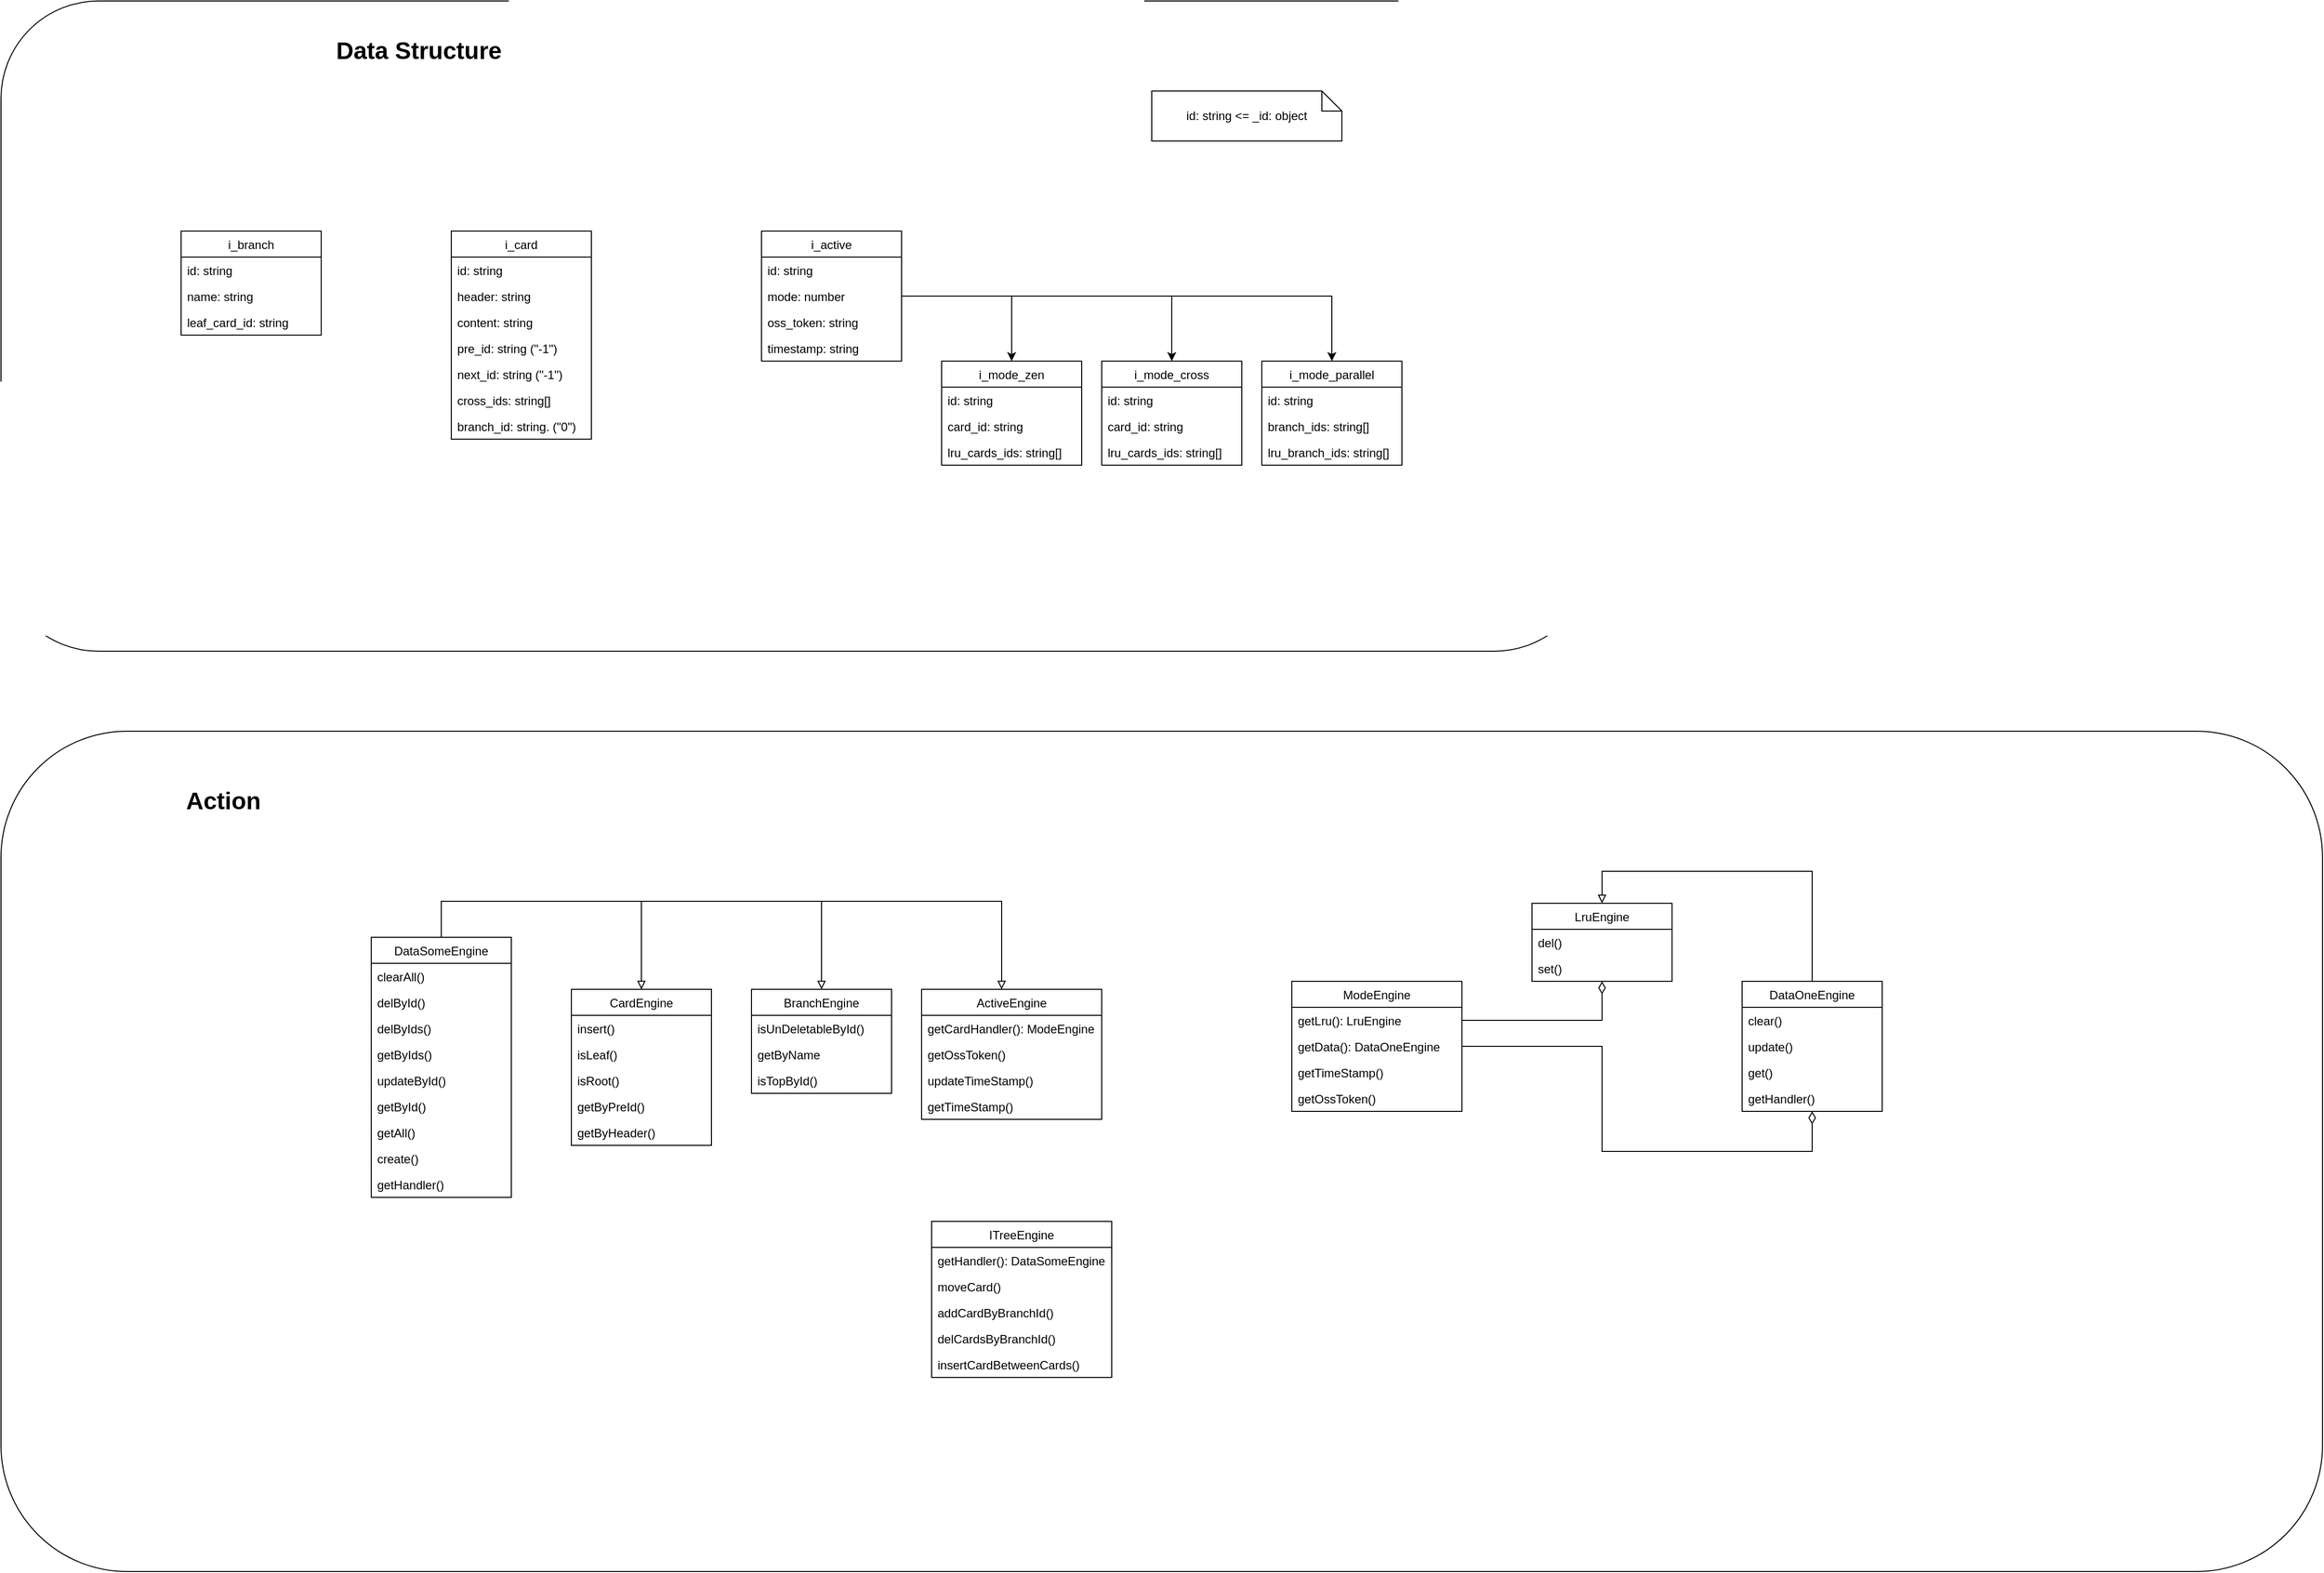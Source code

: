 <mxfile version="20.1.4" type="github">
  <diagram id="brHRNUib6-N7Qcv4r5lc" name="第 1 页">
    <mxGraphModel dx="2007" dy="765" grid="1" gridSize="10" guides="1" tooltips="1" connect="1" arrows="1" fold="1" page="1" pageScale="1" pageWidth="827" pageHeight="1169" math="0" shadow="0">
      <root>
        <mxCell id="0" />
        <mxCell id="1" parent="0" />
        <mxCell id="I4OgpB5fA8a0hFI-P7JZ-43" value="" style="rounded=1;whiteSpace=wrap;html=1;" vertex="1" parent="1">
          <mxGeometry x="-130" y="330" width="1590" height="650" as="geometry" />
        </mxCell>
        <mxCell id="I4OgpB5fA8a0hFI-P7JZ-1" value="i_card" style="swimlane;fontStyle=0;childLayout=stackLayout;horizontal=1;startSize=26;fillColor=none;horizontalStack=0;resizeParent=1;resizeParentMax=0;resizeLast=0;collapsible=1;marginBottom=0;" vertex="1" parent="1">
          <mxGeometry x="320" y="560" width="140" height="208" as="geometry" />
        </mxCell>
        <mxCell id="I4OgpB5fA8a0hFI-P7JZ-3" value="id: string" style="text;strokeColor=none;fillColor=none;align=left;verticalAlign=top;spacingLeft=4;spacingRight=4;overflow=hidden;rotatable=0;points=[[0,0.5],[1,0.5]];portConstraint=eastwest;" vertex="1" parent="I4OgpB5fA8a0hFI-P7JZ-1">
          <mxGeometry y="26" width="140" height="26" as="geometry" />
        </mxCell>
        <mxCell id="I4OgpB5fA8a0hFI-P7JZ-4" value="header: string" style="text;strokeColor=none;fillColor=none;align=left;verticalAlign=top;spacingLeft=4;spacingRight=4;overflow=hidden;rotatable=0;points=[[0,0.5],[1,0.5]];portConstraint=eastwest;" vertex="1" parent="I4OgpB5fA8a0hFI-P7JZ-1">
          <mxGeometry y="52" width="140" height="26" as="geometry" />
        </mxCell>
        <mxCell id="I4OgpB5fA8a0hFI-P7JZ-6" value="content: string" style="text;strokeColor=none;fillColor=none;align=left;verticalAlign=top;spacingLeft=4;spacingRight=4;overflow=hidden;rotatable=0;points=[[0,0.5],[1,0.5]];portConstraint=eastwest;" vertex="1" parent="I4OgpB5fA8a0hFI-P7JZ-1">
          <mxGeometry y="78" width="140" height="26" as="geometry" />
        </mxCell>
        <mxCell id="I4OgpB5fA8a0hFI-P7JZ-7" value="pre_id: string (&quot;-1&quot;)" style="text;strokeColor=none;fillColor=none;align=left;verticalAlign=top;spacingLeft=4;spacingRight=4;overflow=hidden;rotatable=0;points=[[0,0.5],[1,0.5]];portConstraint=eastwest;" vertex="1" parent="I4OgpB5fA8a0hFI-P7JZ-1">
          <mxGeometry y="104" width="140" height="26" as="geometry" />
        </mxCell>
        <mxCell id="I4OgpB5fA8a0hFI-P7JZ-8" value="next_id: string (&quot;-1&quot;)" style="text;strokeColor=none;fillColor=none;align=left;verticalAlign=top;spacingLeft=4;spacingRight=4;overflow=hidden;rotatable=0;points=[[0,0.5],[1,0.5]];portConstraint=eastwest;" vertex="1" parent="I4OgpB5fA8a0hFI-P7JZ-1">
          <mxGeometry y="130" width="140" height="26" as="geometry" />
        </mxCell>
        <mxCell id="I4OgpB5fA8a0hFI-P7JZ-9" value="cross_ids: string[]" style="text;strokeColor=none;fillColor=none;align=left;verticalAlign=top;spacingLeft=4;spacingRight=4;overflow=hidden;rotatable=0;points=[[0,0.5],[1,0.5]];portConstraint=eastwest;" vertex="1" parent="I4OgpB5fA8a0hFI-P7JZ-1">
          <mxGeometry y="156" width="140" height="26" as="geometry" />
        </mxCell>
        <mxCell id="I4OgpB5fA8a0hFI-P7JZ-10" value="branch_id: string. (&quot;0&quot;)" style="text;strokeColor=none;fillColor=none;align=left;verticalAlign=top;spacingLeft=4;spacingRight=4;overflow=hidden;rotatable=0;points=[[0,0.5],[1,0.5]];portConstraint=eastwest;" vertex="1" parent="I4OgpB5fA8a0hFI-P7JZ-1">
          <mxGeometry y="182" width="140" height="26" as="geometry" />
        </mxCell>
        <mxCell id="I4OgpB5fA8a0hFI-P7JZ-12" value="i_branch" style="swimlane;fontStyle=0;childLayout=stackLayout;horizontal=1;startSize=26;fillColor=none;horizontalStack=0;resizeParent=1;resizeParentMax=0;resizeLast=0;collapsible=1;marginBottom=0;" vertex="1" parent="1">
          <mxGeometry x="50" y="560" width="140" height="104" as="geometry" />
        </mxCell>
        <mxCell id="I4OgpB5fA8a0hFI-P7JZ-14" value="id: string" style="text;strokeColor=none;fillColor=none;align=left;verticalAlign=top;spacingLeft=4;spacingRight=4;overflow=hidden;rotatable=0;points=[[0,0.5],[1,0.5]];portConstraint=eastwest;" vertex="1" parent="I4OgpB5fA8a0hFI-P7JZ-12">
          <mxGeometry y="26" width="140" height="26" as="geometry" />
        </mxCell>
        <mxCell id="I4OgpB5fA8a0hFI-P7JZ-15" value="name: string" style="text;strokeColor=none;fillColor=none;align=left;verticalAlign=top;spacingLeft=4;spacingRight=4;overflow=hidden;rotatable=0;points=[[0,0.5],[1,0.5]];portConstraint=eastwest;" vertex="1" parent="I4OgpB5fA8a0hFI-P7JZ-12">
          <mxGeometry y="52" width="140" height="26" as="geometry" />
        </mxCell>
        <mxCell id="I4OgpB5fA8a0hFI-P7JZ-16" value="leaf_card_id: string" style="text;strokeColor=none;fillColor=none;align=left;verticalAlign=top;spacingLeft=4;spacingRight=4;overflow=hidden;rotatable=0;points=[[0,0.5],[1,0.5]];portConstraint=eastwest;" vertex="1" parent="I4OgpB5fA8a0hFI-P7JZ-12">
          <mxGeometry y="78" width="140" height="26" as="geometry" />
        </mxCell>
        <mxCell id="I4OgpB5fA8a0hFI-P7JZ-17" value="i_active" style="swimlane;fontStyle=0;childLayout=stackLayout;horizontal=1;startSize=26;fillColor=none;horizontalStack=0;resizeParent=1;resizeParentMax=0;resizeLast=0;collapsible=1;marginBottom=0;" vertex="1" parent="1">
          <mxGeometry x="630" y="560" width="140" height="130" as="geometry" />
        </mxCell>
        <mxCell id="I4OgpB5fA8a0hFI-P7JZ-19" value="id: string" style="text;strokeColor=none;fillColor=none;align=left;verticalAlign=top;spacingLeft=4;spacingRight=4;overflow=hidden;rotatable=0;points=[[0,0.5],[1,0.5]];portConstraint=eastwest;" vertex="1" parent="I4OgpB5fA8a0hFI-P7JZ-17">
          <mxGeometry y="26" width="140" height="26" as="geometry" />
        </mxCell>
        <mxCell id="I4OgpB5fA8a0hFI-P7JZ-20" value="mode: number" style="text;strokeColor=none;fillColor=none;align=left;verticalAlign=top;spacingLeft=4;spacingRight=4;overflow=hidden;rotatable=0;points=[[0,0.5],[1,0.5]];portConstraint=eastwest;" vertex="1" parent="I4OgpB5fA8a0hFI-P7JZ-17">
          <mxGeometry y="52" width="140" height="26" as="geometry" />
        </mxCell>
        <mxCell id="I4OgpB5fA8a0hFI-P7JZ-26" value="oss_token: string" style="text;strokeColor=none;fillColor=none;align=left;verticalAlign=top;spacingLeft=4;spacingRight=4;overflow=hidden;rotatable=0;points=[[0,0.5],[1,0.5]];portConstraint=eastwest;" vertex="1" parent="I4OgpB5fA8a0hFI-P7JZ-17">
          <mxGeometry y="78" width="140" height="26" as="geometry" />
        </mxCell>
        <mxCell id="I4OgpB5fA8a0hFI-P7JZ-27" value="timestamp: string" style="text;strokeColor=none;fillColor=none;align=left;verticalAlign=top;spacingLeft=4;spacingRight=4;overflow=hidden;rotatable=0;points=[[0,0.5],[1,0.5]];portConstraint=eastwest;" vertex="1" parent="I4OgpB5fA8a0hFI-P7JZ-17">
          <mxGeometry y="104" width="140" height="26" as="geometry" />
        </mxCell>
        <mxCell id="I4OgpB5fA8a0hFI-P7JZ-21" value="i_mode_zen" style="swimlane;fontStyle=0;childLayout=stackLayout;horizontal=1;startSize=26;fillColor=none;horizontalStack=0;resizeParent=1;resizeParentMax=0;resizeLast=0;collapsible=1;marginBottom=0;" vertex="1" parent="1">
          <mxGeometry x="810" y="690" width="140" height="104" as="geometry" />
        </mxCell>
        <mxCell id="I4OgpB5fA8a0hFI-P7JZ-23" value="id: string" style="text;strokeColor=none;fillColor=none;align=left;verticalAlign=top;spacingLeft=4;spacingRight=4;overflow=hidden;rotatable=0;points=[[0,0.5],[1,0.5]];portConstraint=eastwest;" vertex="1" parent="I4OgpB5fA8a0hFI-P7JZ-21">
          <mxGeometry y="26" width="140" height="26" as="geometry" />
        </mxCell>
        <mxCell id="I4OgpB5fA8a0hFI-P7JZ-24" value="card_id: string" style="text;strokeColor=none;fillColor=none;align=left;verticalAlign=top;spacingLeft=4;spacingRight=4;overflow=hidden;rotatable=0;points=[[0,0.5],[1,0.5]];portConstraint=eastwest;" vertex="1" parent="I4OgpB5fA8a0hFI-P7JZ-21">
          <mxGeometry y="52" width="140" height="26" as="geometry" />
        </mxCell>
        <mxCell id="I4OgpB5fA8a0hFI-P7JZ-25" value="lru_cards_ids: string[]" style="text;strokeColor=none;fillColor=none;align=left;verticalAlign=top;spacingLeft=4;spacingRight=4;overflow=hidden;rotatable=0;points=[[0,0.5],[1,0.5]];portConstraint=eastwest;" vertex="1" parent="I4OgpB5fA8a0hFI-P7JZ-21">
          <mxGeometry y="78" width="140" height="26" as="geometry" />
        </mxCell>
        <mxCell id="I4OgpB5fA8a0hFI-P7JZ-28" value="i_mode_cross" style="swimlane;fontStyle=0;childLayout=stackLayout;horizontal=1;startSize=26;fillColor=none;horizontalStack=0;resizeParent=1;resizeParentMax=0;resizeLast=0;collapsible=1;marginBottom=0;" vertex="1" parent="1">
          <mxGeometry x="970" y="690" width="140" height="104" as="geometry" />
        </mxCell>
        <mxCell id="I4OgpB5fA8a0hFI-P7JZ-30" value="id: string" style="text;strokeColor=none;fillColor=none;align=left;verticalAlign=top;spacingLeft=4;spacingRight=4;overflow=hidden;rotatable=0;points=[[0,0.5],[1,0.5]];portConstraint=eastwest;" vertex="1" parent="I4OgpB5fA8a0hFI-P7JZ-28">
          <mxGeometry y="26" width="140" height="26" as="geometry" />
        </mxCell>
        <mxCell id="I4OgpB5fA8a0hFI-P7JZ-31" value="card_id: string" style="text;strokeColor=none;fillColor=none;align=left;verticalAlign=top;spacingLeft=4;spacingRight=4;overflow=hidden;rotatable=0;points=[[0,0.5],[1,0.5]];portConstraint=eastwest;" vertex="1" parent="I4OgpB5fA8a0hFI-P7JZ-28">
          <mxGeometry y="52" width="140" height="26" as="geometry" />
        </mxCell>
        <mxCell id="I4OgpB5fA8a0hFI-P7JZ-32" value="lru_cards_ids: string[]" style="text;strokeColor=none;fillColor=none;align=left;verticalAlign=top;spacingLeft=4;spacingRight=4;overflow=hidden;rotatable=0;points=[[0,0.5],[1,0.5]];portConstraint=eastwest;" vertex="1" parent="I4OgpB5fA8a0hFI-P7JZ-28">
          <mxGeometry y="78" width="140" height="26" as="geometry" />
        </mxCell>
        <mxCell id="I4OgpB5fA8a0hFI-P7JZ-33" value="i_mode_parallel" style="swimlane;fontStyle=0;childLayout=stackLayout;horizontal=1;startSize=26;fillColor=none;horizontalStack=0;resizeParent=1;resizeParentMax=0;resizeLast=0;collapsible=1;marginBottom=0;" vertex="1" parent="1">
          <mxGeometry x="1130" y="690" width="140" height="104" as="geometry" />
        </mxCell>
        <mxCell id="I4OgpB5fA8a0hFI-P7JZ-35" value="id: string" style="text;strokeColor=none;fillColor=none;align=left;verticalAlign=top;spacingLeft=4;spacingRight=4;overflow=hidden;rotatable=0;points=[[0,0.5],[1,0.5]];portConstraint=eastwest;" vertex="1" parent="I4OgpB5fA8a0hFI-P7JZ-33">
          <mxGeometry y="26" width="140" height="26" as="geometry" />
        </mxCell>
        <mxCell id="I4OgpB5fA8a0hFI-P7JZ-36" value="branch_ids: string[]" style="text;strokeColor=none;fillColor=none;align=left;verticalAlign=top;spacingLeft=4;spacingRight=4;overflow=hidden;rotatable=0;points=[[0,0.5],[1,0.5]];portConstraint=eastwest;" vertex="1" parent="I4OgpB5fA8a0hFI-P7JZ-33">
          <mxGeometry y="52" width="140" height="26" as="geometry" />
        </mxCell>
        <mxCell id="I4OgpB5fA8a0hFI-P7JZ-37" value="lru_branch_ids: string[]" style="text;strokeColor=none;fillColor=none;align=left;verticalAlign=top;spacingLeft=4;spacingRight=4;overflow=hidden;rotatable=0;points=[[0,0.5],[1,0.5]];portConstraint=eastwest;" vertex="1" parent="I4OgpB5fA8a0hFI-P7JZ-33">
          <mxGeometry y="78" width="140" height="26" as="geometry" />
        </mxCell>
        <mxCell id="I4OgpB5fA8a0hFI-P7JZ-39" value="id: string &amp;lt;= _id: object" style="shape=note;size=20;whiteSpace=wrap;html=1;" vertex="1" parent="1">
          <mxGeometry x="1020" y="420" width="190" height="50" as="geometry" />
        </mxCell>
        <mxCell id="I4OgpB5fA8a0hFI-P7JZ-40" style="edgeStyle=orthogonalEdgeStyle;rounded=0;orthogonalLoop=1;jettySize=auto;html=1;" edge="1" parent="1" source="I4OgpB5fA8a0hFI-P7JZ-20" target="I4OgpB5fA8a0hFI-P7JZ-28">
          <mxGeometry relative="1" as="geometry" />
        </mxCell>
        <mxCell id="I4OgpB5fA8a0hFI-P7JZ-41" style="edgeStyle=orthogonalEdgeStyle;rounded=0;orthogonalLoop=1;jettySize=auto;html=1;" edge="1" parent="1" source="I4OgpB5fA8a0hFI-P7JZ-20" target="I4OgpB5fA8a0hFI-P7JZ-21">
          <mxGeometry relative="1" as="geometry" />
        </mxCell>
        <mxCell id="I4OgpB5fA8a0hFI-P7JZ-42" style="edgeStyle=orthogonalEdgeStyle;rounded=0;orthogonalLoop=1;jettySize=auto;html=1;" edge="1" parent="1" source="I4OgpB5fA8a0hFI-P7JZ-20" target="I4OgpB5fA8a0hFI-P7JZ-33">
          <mxGeometry relative="1" as="geometry" />
        </mxCell>
        <mxCell id="I4OgpB5fA8a0hFI-P7JZ-44" value="&lt;h1&gt;Data Structure&lt;/h1&gt;&lt;div&gt;&lt;br&gt;&lt;/div&gt;" style="text;html=1;strokeColor=none;fillColor=none;spacing=5;spacingTop=-20;whiteSpace=wrap;overflow=hidden;rounded=0;" vertex="1" parent="1">
          <mxGeometry x="200" y="360" width="190" height="120" as="geometry" />
        </mxCell>
        <mxCell id="I4OgpB5fA8a0hFI-P7JZ-45" value="" style="rounded=1;whiteSpace=wrap;html=1;" vertex="1" parent="1">
          <mxGeometry x="-130" y="1060" width="2320" height="840" as="geometry" />
        </mxCell>
        <mxCell id="I4OgpB5fA8a0hFI-P7JZ-46" value="&lt;h1&gt;Action&lt;/h1&gt;" style="text;html=1;strokeColor=none;fillColor=none;spacing=5;spacingTop=-20;whiteSpace=wrap;overflow=hidden;rounded=0;" vertex="1" parent="1">
          <mxGeometry x="50" y="1110" width="190" height="50" as="geometry" />
        </mxCell>
        <mxCell id="I4OgpB5fA8a0hFI-P7JZ-110" style="edgeStyle=orthogonalEdgeStyle;rounded=0;orthogonalLoop=1;jettySize=auto;html=1;entryX=0.5;entryY=0;entryDx=0;entryDy=0;endArrow=block;endFill=0;exitX=0.5;exitY=0;exitDx=0;exitDy=0;" edge="1" parent="1" source="I4OgpB5fA8a0hFI-P7JZ-58" target="I4OgpB5fA8a0hFI-P7JZ-65">
          <mxGeometry relative="1" as="geometry">
            <Array as="points">
              <mxPoint x="310" y="1230" />
              <mxPoint x="510" y="1230" />
            </Array>
          </mxGeometry>
        </mxCell>
        <mxCell id="I4OgpB5fA8a0hFI-P7JZ-125" style="edgeStyle=orthogonalEdgeStyle;rounded=0;orthogonalLoop=1;jettySize=auto;html=1;entryX=0.5;entryY=0;entryDx=0;entryDy=0;endArrow=block;endFill=0;" edge="1" parent="1" source="I4OgpB5fA8a0hFI-P7JZ-58" target="I4OgpB5fA8a0hFI-P7JZ-119">
          <mxGeometry relative="1" as="geometry">
            <Array as="points">
              <mxPoint x="310" y="1230" />
              <mxPoint x="690" y="1230" />
            </Array>
          </mxGeometry>
        </mxCell>
        <mxCell id="I4OgpB5fA8a0hFI-P7JZ-129" style="edgeStyle=orthogonalEdgeStyle;rounded=0;orthogonalLoop=1;jettySize=auto;html=1;endArrow=block;endFill=0;" edge="1" parent="1" source="I4OgpB5fA8a0hFI-P7JZ-58" target="I4OgpB5fA8a0hFI-P7JZ-163">
          <mxGeometry relative="1" as="geometry">
            <mxPoint x="870" y="1318" as="targetPoint" />
            <Array as="points">
              <mxPoint x="310" y="1230" />
              <mxPoint x="870" y="1230" />
            </Array>
          </mxGeometry>
        </mxCell>
        <mxCell id="I4OgpB5fA8a0hFI-P7JZ-58" value="DataSomeEngine" style="swimlane;fontStyle=0;childLayout=stackLayout;horizontal=1;startSize=26;fillColor=none;horizontalStack=0;resizeParent=1;resizeParentMax=0;resizeLast=0;collapsible=1;marginBottom=0;" vertex="1" parent="1">
          <mxGeometry x="240" y="1266" width="140" height="260" as="geometry">
            <mxRectangle x="240" y="1266" width="110" height="30" as="alternateBounds" />
          </mxGeometry>
        </mxCell>
        <mxCell id="I4OgpB5fA8a0hFI-P7JZ-60" value="clearAll()" style="text;strokeColor=none;fillColor=none;align=left;verticalAlign=top;spacingLeft=4;spacingRight=4;overflow=hidden;rotatable=0;points=[[0,0.5],[1,0.5]];portConstraint=eastwest;" vertex="1" parent="I4OgpB5fA8a0hFI-P7JZ-58">
          <mxGeometry y="26" width="140" height="26" as="geometry" />
        </mxCell>
        <mxCell id="I4OgpB5fA8a0hFI-P7JZ-154" value="delById()" style="text;strokeColor=none;fillColor=none;align=left;verticalAlign=top;spacingLeft=4;spacingRight=4;overflow=hidden;rotatable=0;points=[[0,0.5],[1,0.5]];portConstraint=eastwest;" vertex="1" parent="I4OgpB5fA8a0hFI-P7JZ-58">
          <mxGeometry y="52" width="140" height="26" as="geometry" />
        </mxCell>
        <mxCell id="I4OgpB5fA8a0hFI-P7JZ-61" value="delByIds()" style="text;strokeColor=none;fillColor=none;align=left;verticalAlign=top;spacingLeft=4;spacingRight=4;overflow=hidden;rotatable=0;points=[[0,0.5],[1,0.5]];portConstraint=eastwest;" vertex="1" parent="I4OgpB5fA8a0hFI-P7JZ-58">
          <mxGeometry y="78" width="140" height="26" as="geometry" />
        </mxCell>
        <mxCell id="I4OgpB5fA8a0hFI-P7JZ-62" value="getByIds()" style="text;strokeColor=none;fillColor=none;align=left;verticalAlign=top;spacingLeft=4;spacingRight=4;overflow=hidden;rotatable=0;points=[[0,0.5],[1,0.5]];portConstraint=eastwest;" vertex="1" parent="I4OgpB5fA8a0hFI-P7JZ-58">
          <mxGeometry y="104" width="140" height="26" as="geometry" />
        </mxCell>
        <mxCell id="I4OgpB5fA8a0hFI-P7JZ-63" value="updateById()" style="text;strokeColor=none;fillColor=none;align=left;verticalAlign=top;spacingLeft=4;spacingRight=4;overflow=hidden;rotatable=0;points=[[0,0.5],[1,0.5]];portConstraint=eastwest;" vertex="1" parent="I4OgpB5fA8a0hFI-P7JZ-58">
          <mxGeometry y="130" width="140" height="26" as="geometry" />
        </mxCell>
        <mxCell id="I4OgpB5fA8a0hFI-P7JZ-114" value="getById()" style="text;strokeColor=none;fillColor=none;align=left;verticalAlign=top;spacingLeft=4;spacingRight=4;overflow=hidden;rotatable=0;points=[[0,0.5],[1,0.5]];portConstraint=eastwest;" vertex="1" parent="I4OgpB5fA8a0hFI-P7JZ-58">
          <mxGeometry y="156" width="140" height="26" as="geometry" />
        </mxCell>
        <mxCell id="I4OgpB5fA8a0hFI-P7JZ-59" value="getAll()" style="text;strokeColor=none;fillColor=none;align=left;verticalAlign=top;spacingLeft=4;spacingRight=4;overflow=hidden;rotatable=0;points=[[0,0.5],[1,0.5]];portConstraint=eastwest;" vertex="1" parent="I4OgpB5fA8a0hFI-P7JZ-58">
          <mxGeometry y="182" width="140" height="26" as="geometry" />
        </mxCell>
        <mxCell id="I4OgpB5fA8a0hFI-P7JZ-109" value="create()" style="text;strokeColor=none;fillColor=none;align=left;verticalAlign=top;spacingLeft=4;spacingRight=4;overflow=hidden;rotatable=0;points=[[0,0.5],[1,0.5]];portConstraint=eastwest;" vertex="1" parent="I4OgpB5fA8a0hFI-P7JZ-58">
          <mxGeometry y="208" width="140" height="26" as="geometry" />
        </mxCell>
        <mxCell id="I4OgpB5fA8a0hFI-P7JZ-108" value="getHandler()" style="text;strokeColor=none;fillColor=none;align=left;verticalAlign=top;spacingLeft=4;spacingRight=4;overflow=hidden;rotatable=0;points=[[0,0.5],[1,0.5]];portConstraint=eastwest;" vertex="1" parent="I4OgpB5fA8a0hFI-P7JZ-58">
          <mxGeometry y="234" width="140" height="26" as="geometry" />
        </mxCell>
        <mxCell id="I4OgpB5fA8a0hFI-P7JZ-65" value="CardEngine" style="swimlane;fontStyle=0;childLayout=stackLayout;horizontal=1;startSize=26;fillColor=none;horizontalStack=0;resizeParent=1;resizeParentMax=0;resizeLast=0;collapsible=1;marginBottom=0;" vertex="1" parent="1">
          <mxGeometry x="440" y="1318" width="140" height="156" as="geometry">
            <mxRectangle x="440" y="1318" width="110" height="30" as="alternateBounds" />
          </mxGeometry>
        </mxCell>
        <mxCell id="I4OgpB5fA8a0hFI-P7JZ-112" value="insert()" style="text;strokeColor=none;fillColor=none;align=left;verticalAlign=top;spacingLeft=4;spacingRight=4;overflow=hidden;rotatable=0;points=[[0,0.5],[1,0.5]];portConstraint=eastwest;" vertex="1" parent="I4OgpB5fA8a0hFI-P7JZ-65">
          <mxGeometry y="26" width="140" height="26" as="geometry" />
        </mxCell>
        <mxCell id="I4OgpB5fA8a0hFI-P7JZ-115" value="isLeaf()" style="text;strokeColor=none;fillColor=none;align=left;verticalAlign=top;spacingLeft=4;spacingRight=4;overflow=hidden;rotatable=0;points=[[0,0.5],[1,0.5]];portConstraint=eastwest;" vertex="1" parent="I4OgpB5fA8a0hFI-P7JZ-65">
          <mxGeometry y="52" width="140" height="26" as="geometry" />
        </mxCell>
        <mxCell id="I4OgpB5fA8a0hFI-P7JZ-116" value="isRoot()" style="text;strokeColor=none;fillColor=none;align=left;verticalAlign=top;spacingLeft=4;spacingRight=4;overflow=hidden;rotatable=0;points=[[0,0.5],[1,0.5]];portConstraint=eastwest;" vertex="1" parent="I4OgpB5fA8a0hFI-P7JZ-65">
          <mxGeometry y="78" width="140" height="26" as="geometry" />
        </mxCell>
        <mxCell id="I4OgpB5fA8a0hFI-P7JZ-117" value="getByPreId()" style="text;strokeColor=none;fillColor=none;align=left;verticalAlign=top;spacingLeft=4;spacingRight=4;overflow=hidden;rotatable=0;points=[[0,0.5],[1,0.5]];portConstraint=eastwest;" vertex="1" parent="I4OgpB5fA8a0hFI-P7JZ-65">
          <mxGeometry y="104" width="140" height="26" as="geometry" />
        </mxCell>
        <mxCell id="I4OgpB5fA8a0hFI-P7JZ-118" value="getByHeader()" style="text;strokeColor=none;fillColor=none;align=left;verticalAlign=top;spacingLeft=4;spacingRight=4;overflow=hidden;rotatable=0;points=[[0,0.5],[1,0.5]];portConstraint=eastwest;" vertex="1" parent="I4OgpB5fA8a0hFI-P7JZ-65">
          <mxGeometry y="130" width="140" height="26" as="geometry" />
        </mxCell>
        <mxCell id="I4OgpB5fA8a0hFI-P7JZ-119" value="BranchEngine" style="swimlane;fontStyle=0;childLayout=stackLayout;horizontal=1;startSize=26;fillColor=none;horizontalStack=0;resizeParent=1;resizeParentMax=0;resizeLast=0;collapsible=1;marginBottom=0;" vertex="1" parent="1">
          <mxGeometry x="620" y="1318" width="140" height="104" as="geometry">
            <mxRectangle x="440" y="1318" width="110" height="30" as="alternateBounds" />
          </mxGeometry>
        </mxCell>
        <mxCell id="I4OgpB5fA8a0hFI-P7JZ-120" value="isUnDeletableById()" style="text;strokeColor=none;fillColor=none;align=left;verticalAlign=top;spacingLeft=4;spacingRight=4;overflow=hidden;rotatable=0;points=[[0,0.5],[1,0.5]];portConstraint=eastwest;" vertex="1" parent="I4OgpB5fA8a0hFI-P7JZ-119">
          <mxGeometry y="26" width="140" height="26" as="geometry" />
        </mxCell>
        <mxCell id="I4OgpB5fA8a0hFI-P7JZ-121" value="getByName" style="text;strokeColor=none;fillColor=none;align=left;verticalAlign=top;spacingLeft=4;spacingRight=4;overflow=hidden;rotatable=0;points=[[0,0.5],[1,0.5]];portConstraint=eastwest;" vertex="1" parent="I4OgpB5fA8a0hFI-P7JZ-119">
          <mxGeometry y="52" width="140" height="26" as="geometry" />
        </mxCell>
        <mxCell id="I4OgpB5fA8a0hFI-P7JZ-132" value="isTopById()" style="text;strokeColor=none;fillColor=none;align=left;verticalAlign=top;spacingLeft=4;spacingRight=4;overflow=hidden;rotatable=0;points=[[0,0.5],[1,0.5]];portConstraint=eastwest;" vertex="1" parent="I4OgpB5fA8a0hFI-P7JZ-119">
          <mxGeometry y="78" width="140" height="26" as="geometry" />
        </mxCell>
        <mxCell id="I4OgpB5fA8a0hFI-P7JZ-162" value="" style="edgeStyle=orthogonalEdgeStyle;rounded=0;orthogonalLoop=1;jettySize=auto;html=1;endArrow=block;endFill=0;exitX=0.5;exitY=0;exitDx=0;exitDy=0;entryX=0.5;entryY=0;entryDx=0;entryDy=0;" edge="1" parent="1" source="I4OgpB5fA8a0hFI-P7JZ-150" target="I4OgpB5fA8a0hFI-P7JZ-157">
          <mxGeometry relative="1" as="geometry">
            <Array as="points">
              <mxPoint x="1680" y="1200" />
              <mxPoint x="1470" y="1200" />
            </Array>
          </mxGeometry>
        </mxCell>
        <mxCell id="I4OgpB5fA8a0hFI-P7JZ-150" value="DataOneEngine" style="swimlane;fontStyle=0;childLayout=stackLayout;horizontal=1;startSize=26;fillColor=none;horizontalStack=0;resizeParent=1;resizeParentMax=0;resizeLast=0;collapsible=1;marginBottom=0;" vertex="1" parent="1">
          <mxGeometry x="1610" y="1310" width="140" height="130" as="geometry" />
        </mxCell>
        <mxCell id="I4OgpB5fA8a0hFI-P7JZ-151" value="clear()" style="text;strokeColor=none;fillColor=none;align=left;verticalAlign=top;spacingLeft=4;spacingRight=4;overflow=hidden;rotatable=0;points=[[0,0.5],[1,0.5]];portConstraint=eastwest;" vertex="1" parent="I4OgpB5fA8a0hFI-P7JZ-150">
          <mxGeometry y="26" width="140" height="26" as="geometry" />
        </mxCell>
        <mxCell id="I4OgpB5fA8a0hFI-P7JZ-152" value="update()" style="text;strokeColor=none;fillColor=none;align=left;verticalAlign=top;spacingLeft=4;spacingRight=4;overflow=hidden;rotatable=0;points=[[0,0.5],[1,0.5]];portConstraint=eastwest;" vertex="1" parent="I4OgpB5fA8a0hFI-P7JZ-150">
          <mxGeometry y="52" width="140" height="26" as="geometry" />
        </mxCell>
        <mxCell id="I4OgpB5fA8a0hFI-P7JZ-153" value="get()" style="text;strokeColor=none;fillColor=none;align=left;verticalAlign=top;spacingLeft=4;spacingRight=4;overflow=hidden;rotatable=0;points=[[0,0.5],[1,0.5]];portConstraint=eastwest;" vertex="1" parent="I4OgpB5fA8a0hFI-P7JZ-150">
          <mxGeometry y="78" width="140" height="26" as="geometry" />
        </mxCell>
        <mxCell id="I4OgpB5fA8a0hFI-P7JZ-155" value="getHandler()" style="text;strokeColor=none;fillColor=none;align=left;verticalAlign=top;spacingLeft=4;spacingRight=4;overflow=hidden;rotatable=0;points=[[0,0.5],[1,0.5]];portConstraint=eastwest;" vertex="1" parent="I4OgpB5fA8a0hFI-P7JZ-150">
          <mxGeometry y="104" width="140" height="26" as="geometry" />
        </mxCell>
        <mxCell id="I4OgpB5fA8a0hFI-P7JZ-157" value="LruEngine" style="swimlane;fontStyle=0;childLayout=stackLayout;horizontal=1;startSize=26;fillColor=none;horizontalStack=0;resizeParent=1;resizeParentMax=0;resizeLast=0;collapsible=1;marginBottom=0;" vertex="1" parent="1">
          <mxGeometry x="1400" y="1232" width="140" height="78" as="geometry" />
        </mxCell>
        <mxCell id="I4OgpB5fA8a0hFI-P7JZ-165" value="del()" style="text;strokeColor=none;fillColor=none;align=left;verticalAlign=top;spacingLeft=4;spacingRight=4;overflow=hidden;rotatable=0;points=[[0,0.5],[1,0.5]];portConstraint=eastwest;" vertex="1" parent="I4OgpB5fA8a0hFI-P7JZ-157">
          <mxGeometry y="26" width="140" height="26" as="geometry" />
        </mxCell>
        <mxCell id="I4OgpB5fA8a0hFI-P7JZ-161" value="set()" style="text;strokeColor=none;fillColor=none;align=left;verticalAlign=top;spacingLeft=4;spacingRight=4;overflow=hidden;rotatable=0;points=[[0,0.5],[1,0.5]];portConstraint=eastwest;" vertex="1" parent="I4OgpB5fA8a0hFI-P7JZ-157">
          <mxGeometry y="52" width="140" height="26" as="geometry" />
        </mxCell>
        <mxCell id="I4OgpB5fA8a0hFI-P7JZ-163" value="ActiveEngine" style="swimlane;fontStyle=0;childLayout=stackLayout;horizontal=1;startSize=26;fillColor=none;horizontalStack=0;resizeParent=1;resizeParentMax=0;resizeLast=0;collapsible=1;marginBottom=0;" vertex="1" parent="1">
          <mxGeometry x="790" y="1318" width="180" height="130" as="geometry" />
        </mxCell>
        <mxCell id="I4OgpB5fA8a0hFI-P7JZ-166" value="getCardHandler(): ModeEngine" style="text;strokeColor=none;fillColor=none;align=left;verticalAlign=top;spacingLeft=4;spacingRight=4;overflow=hidden;rotatable=0;points=[[0,0.5],[1,0.5]];portConstraint=eastwest;" vertex="1" parent="I4OgpB5fA8a0hFI-P7JZ-163">
          <mxGeometry y="26" width="180" height="26" as="geometry" />
        </mxCell>
        <mxCell id="I4OgpB5fA8a0hFI-P7JZ-168" value="getOssToken()" style="text;strokeColor=none;fillColor=none;align=left;verticalAlign=top;spacingLeft=4;spacingRight=4;overflow=hidden;rotatable=0;points=[[0,0.5],[1,0.5]];portConstraint=eastwest;" vertex="1" parent="I4OgpB5fA8a0hFI-P7JZ-163">
          <mxGeometry y="52" width="180" height="26" as="geometry" />
        </mxCell>
        <mxCell id="I4OgpB5fA8a0hFI-P7JZ-181" value="updateTimeStamp()" style="text;strokeColor=none;fillColor=none;align=left;verticalAlign=top;spacingLeft=4;spacingRight=4;overflow=hidden;rotatable=0;points=[[0,0.5],[1,0.5]];portConstraint=eastwest;" vertex="1" parent="I4OgpB5fA8a0hFI-P7JZ-163">
          <mxGeometry y="78" width="180" height="26" as="geometry" />
        </mxCell>
        <mxCell id="I4OgpB5fA8a0hFI-P7JZ-167" value="getTimeStamp()" style="text;strokeColor=none;fillColor=none;align=left;verticalAlign=top;spacingLeft=4;spacingRight=4;overflow=hidden;rotatable=0;points=[[0,0.5],[1,0.5]];portConstraint=eastwest;" vertex="1" parent="I4OgpB5fA8a0hFI-P7JZ-163">
          <mxGeometry y="104" width="180" height="26" as="geometry" />
        </mxCell>
        <mxCell id="I4OgpB5fA8a0hFI-P7JZ-169" value="ITreeEngine" style="swimlane;fontStyle=0;childLayout=stackLayout;horizontal=1;startSize=26;fillColor=none;horizontalStack=0;resizeParent=1;resizeParentMax=0;resizeLast=0;collapsible=1;marginBottom=0;" vertex="1" parent="1">
          <mxGeometry x="800" y="1550" width="180" height="156" as="geometry" />
        </mxCell>
        <mxCell id="I4OgpB5fA8a0hFI-P7JZ-170" value="getHandler(): DataSomeEngine" style="text;strokeColor=none;fillColor=none;align=left;verticalAlign=top;spacingLeft=4;spacingRight=4;overflow=hidden;rotatable=0;points=[[0,0.5],[1,0.5]];portConstraint=eastwest;" vertex="1" parent="I4OgpB5fA8a0hFI-P7JZ-169">
          <mxGeometry y="26" width="180" height="26" as="geometry" />
        </mxCell>
        <mxCell id="I4OgpB5fA8a0hFI-P7JZ-171" value="moveCard()" style="text;strokeColor=none;fillColor=none;align=left;verticalAlign=top;spacingLeft=4;spacingRight=4;overflow=hidden;rotatable=0;points=[[0,0.5],[1,0.5]];portConstraint=eastwest;" vertex="1" parent="I4OgpB5fA8a0hFI-P7JZ-169">
          <mxGeometry y="52" width="180" height="26" as="geometry" />
        </mxCell>
        <mxCell id="I4OgpB5fA8a0hFI-P7JZ-172" value="addCardByBranchId()" style="text;strokeColor=none;fillColor=none;align=left;verticalAlign=top;spacingLeft=4;spacingRight=4;overflow=hidden;rotatable=0;points=[[0,0.5],[1,0.5]];portConstraint=eastwest;" vertex="1" parent="I4OgpB5fA8a0hFI-P7JZ-169">
          <mxGeometry y="78" width="180" height="26" as="geometry" />
        </mxCell>
        <mxCell id="I4OgpB5fA8a0hFI-P7JZ-180" value="delCardsByBranchId()" style="text;strokeColor=none;fillColor=none;align=left;verticalAlign=top;spacingLeft=4;spacingRight=4;overflow=hidden;rotatable=0;points=[[0,0.5],[1,0.5]];portConstraint=eastwest;" vertex="1" parent="I4OgpB5fA8a0hFI-P7JZ-169">
          <mxGeometry y="104" width="180" height="26" as="geometry" />
        </mxCell>
        <mxCell id="I4OgpB5fA8a0hFI-P7JZ-182" value="insertCardBetweenCards()" style="text;strokeColor=none;fillColor=none;align=left;verticalAlign=top;spacingLeft=4;spacingRight=4;overflow=hidden;rotatable=0;points=[[0,0.5],[1,0.5]];portConstraint=eastwest;" vertex="1" parent="I4OgpB5fA8a0hFI-P7JZ-169">
          <mxGeometry y="130" width="180" height="26" as="geometry" />
        </mxCell>
        <mxCell id="I4OgpB5fA8a0hFI-P7JZ-173" value="ModeEngine" style="swimlane;fontStyle=0;childLayout=stackLayout;horizontal=1;startSize=26;fillColor=none;horizontalStack=0;resizeParent=1;resizeParentMax=0;resizeLast=0;collapsible=1;marginBottom=0;" vertex="1" parent="1">
          <mxGeometry x="1160" y="1310" width="170" height="130" as="geometry" />
        </mxCell>
        <mxCell id="I4OgpB5fA8a0hFI-P7JZ-174" value="getLru(): LruEngine" style="text;strokeColor=none;fillColor=none;align=left;verticalAlign=top;spacingLeft=4;spacingRight=4;overflow=hidden;rotatable=0;points=[[0,0.5],[1,0.5]];portConstraint=eastwest;" vertex="1" parent="I4OgpB5fA8a0hFI-P7JZ-173">
          <mxGeometry y="26" width="170" height="26" as="geometry" />
        </mxCell>
        <mxCell id="I4OgpB5fA8a0hFI-P7JZ-175" value="getData(): DataOneEngine" style="text;strokeColor=none;fillColor=none;align=left;verticalAlign=top;spacingLeft=4;spacingRight=4;overflow=hidden;rotatable=0;points=[[0,0.5],[1,0.5]];portConstraint=eastwest;" vertex="1" parent="I4OgpB5fA8a0hFI-P7JZ-173">
          <mxGeometry y="52" width="170" height="26" as="geometry" />
        </mxCell>
        <mxCell id="I4OgpB5fA8a0hFI-P7JZ-176" value="getTimeStamp()" style="text;strokeColor=none;fillColor=none;align=left;verticalAlign=top;spacingLeft=4;spacingRight=4;overflow=hidden;rotatable=0;points=[[0,0.5],[1,0.5]];portConstraint=eastwest;" vertex="1" parent="I4OgpB5fA8a0hFI-P7JZ-173">
          <mxGeometry y="78" width="170" height="26" as="geometry" />
        </mxCell>
        <mxCell id="I4OgpB5fA8a0hFI-P7JZ-177" value="getOssToken()" style="text;strokeColor=none;fillColor=none;align=left;verticalAlign=top;spacingLeft=4;spacingRight=4;overflow=hidden;rotatable=0;points=[[0,0.5],[1,0.5]];portConstraint=eastwest;" vertex="1" parent="I4OgpB5fA8a0hFI-P7JZ-173">
          <mxGeometry y="104" width="170" height="26" as="geometry" />
        </mxCell>
        <mxCell id="I4OgpB5fA8a0hFI-P7JZ-178" style="edgeStyle=orthogonalEdgeStyle;rounded=0;orthogonalLoop=1;jettySize=auto;html=1;endArrow=diamondThin;endFill=0;endSize=10;" edge="1" parent="1" source="I4OgpB5fA8a0hFI-P7JZ-174" target="I4OgpB5fA8a0hFI-P7JZ-157">
          <mxGeometry relative="1" as="geometry" />
        </mxCell>
        <mxCell id="I4OgpB5fA8a0hFI-P7JZ-179" style="edgeStyle=orthogonalEdgeStyle;rounded=0;orthogonalLoop=1;jettySize=auto;html=1;endArrow=diamondThin;endFill=0;endSize=10;strokeWidth=1;entryX=0.5;entryY=1;entryDx=0;entryDy=0;" edge="1" parent="1" source="I4OgpB5fA8a0hFI-P7JZ-175" target="I4OgpB5fA8a0hFI-P7JZ-150">
          <mxGeometry relative="1" as="geometry">
            <Array as="points">
              <mxPoint x="1470" y="1375" />
              <mxPoint x="1470" y="1480" />
              <mxPoint x="1680" y="1480" />
            </Array>
          </mxGeometry>
        </mxCell>
      </root>
    </mxGraphModel>
  </diagram>
</mxfile>
